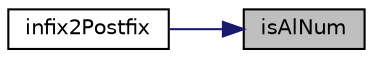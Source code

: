 digraph "isAlNum"
{
 // LATEX_PDF_SIZE
  edge [fontname="Helvetica",fontsize="10",labelfontname="Helvetica",labelfontsize="10"];
  node [fontname="Helvetica",fontsize="10",shape=record];
  rankdir="RL";
  Node1 [label="isAlNum",height=0.2,width=0.4,color="black", fillcolor="grey75", style="filled", fontcolor="black",tooltip="Checking if the character is Alphanumeric."];
  Node1 -> Node2 [dir="back",color="midnightblue",fontsize="10",style="solid",fontname="Helvetica"];
  Node2 [label="infix2Postfix",height=0.2,width=0.4,color="black", fillcolor="white", style="filled",URL="$evaluatePostfix_8h.html#a40f0bca926f4f86ec35f16617f1c6ab5",tooltip="Convert valid expression into vactor of elements that can be processed by evaluate functions."];
}
